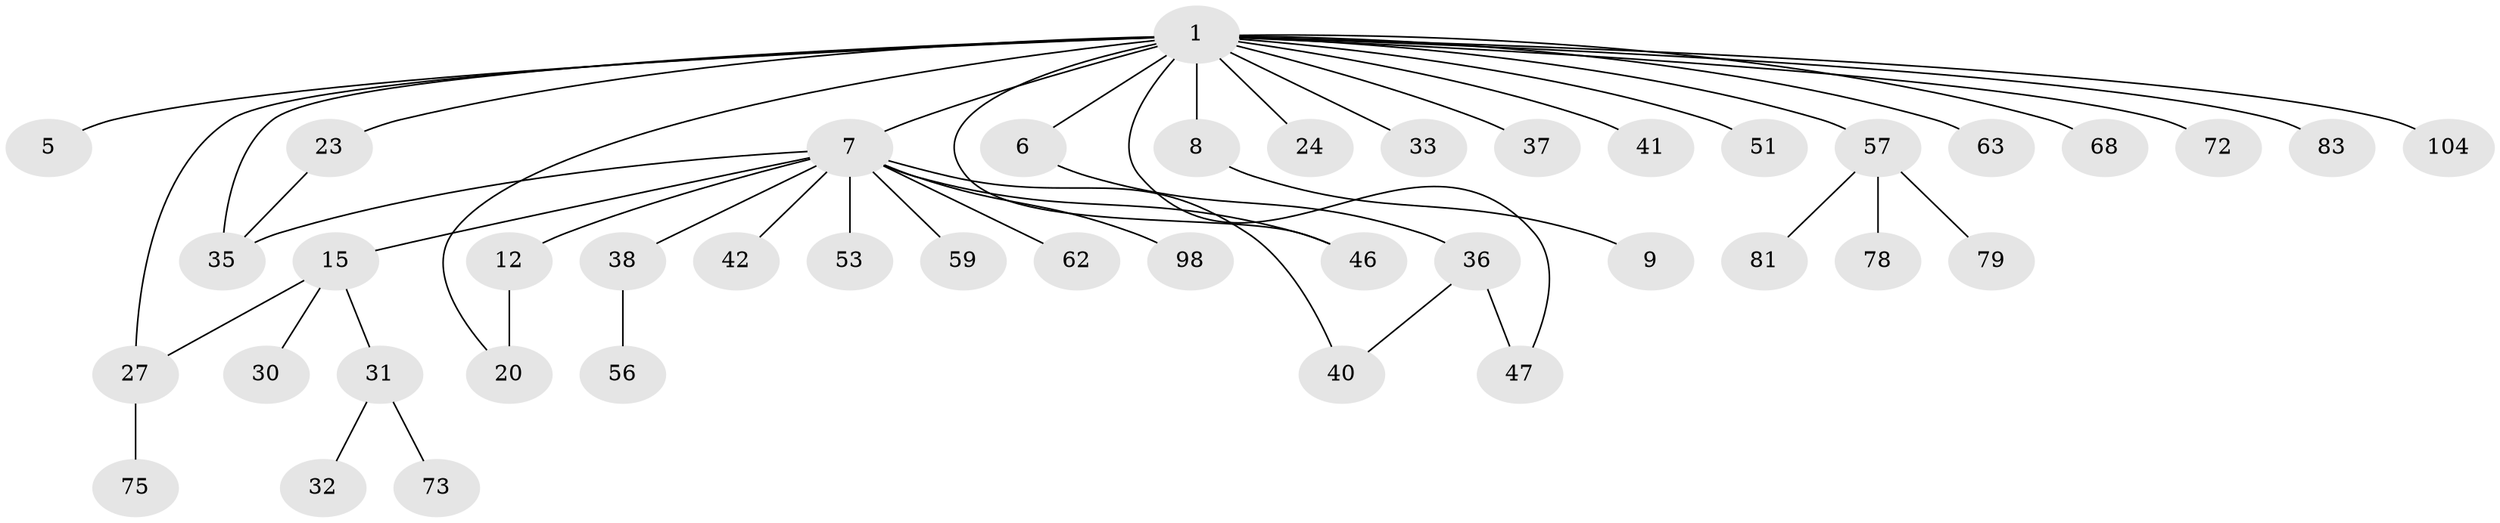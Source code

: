 // original degree distribution, {5: 0.018867924528301886, 2: 0.29245283018867924, 9: 0.009433962264150943, 6: 0.009433962264150943, 3: 0.12264150943396226, 4: 0.12264150943396226, 1: 0.41509433962264153, 10: 0.009433962264150943}
// Generated by graph-tools (version 1.1) at 2025/16/03/04/25 18:16:58]
// undirected, 42 vertices, 48 edges
graph export_dot {
graph [start="1"]
  node [color=gray90,style=filled];
  1 [super="+2+13+69+3"];
  5 [super="+10+55"];
  6;
  7 [super="+11+25+90"];
  8;
  9;
  12 [super="+17+84"];
  15 [super="+18"];
  20 [super="+21+99"];
  23;
  24;
  27 [super="+29+34"];
  30;
  31 [super="+60"];
  32;
  33;
  35 [super="+71+39+93"];
  36 [super="+45+74"];
  37;
  38 [super="+52+86"];
  40 [super="+80+76"];
  41;
  42;
  46 [super="+50"];
  47 [super="+49"];
  51 [super="+58"];
  53;
  56;
  57 [super="+66+64"];
  59 [super="+70"];
  62 [super="+77+87"];
  63;
  68;
  72;
  73;
  75;
  78;
  79;
  81 [super="+91"];
  83 [super="+96"];
  98;
  104;
  1 -- 46;
  1 -- 24;
  1 -- 37;
  1 -- 63;
  1 -- 72;
  1 -- 83;
  1 -- 104;
  1 -- 27 [weight=3];
  1 -- 33;
  1 -- 35;
  1 -- 68;
  1 -- 5;
  1 -- 6;
  1 -- 7;
  1 -- 8;
  1 -- 41;
  1 -- 47;
  1 -- 51;
  1 -- 20;
  1 -- 23;
  1 -- 57;
  6 -- 36;
  7 -- 98;
  7 -- 38;
  7 -- 40;
  7 -- 12;
  7 -- 15;
  7 -- 53;
  7 -- 59;
  7 -- 62;
  7 -- 42;
  7 -- 35;
  7 -- 46;
  8 -- 9;
  12 -- 20 [weight=2];
  15 -- 31;
  15 -- 27;
  15 -- 30;
  23 -- 35;
  27 -- 75;
  31 -- 32;
  31 -- 73;
  36 -- 47;
  36 -- 40;
  38 -- 56;
  57 -- 81;
  57 -- 78;
  57 -- 79;
}
